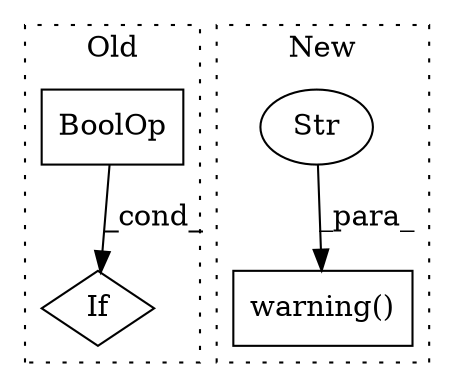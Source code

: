digraph G {
subgraph cluster0 {
1 [label="BoolOp" a="72" s="6643" l="102" shape="box"];
4 [label="If" a="96" s="6640" l="3" shape="diamond"];
label = "Old";
style="dotted";
}
subgraph cluster1 {
2 [label="warning()" a="75" s="7743,8243" l="32,14" shape="box"];
3 [label="Str" a="66" s="7775" l="468" shape="ellipse"];
label = "New";
style="dotted";
}
1 -> 4 [label="_cond_"];
3 -> 2 [label="_para_"];
}